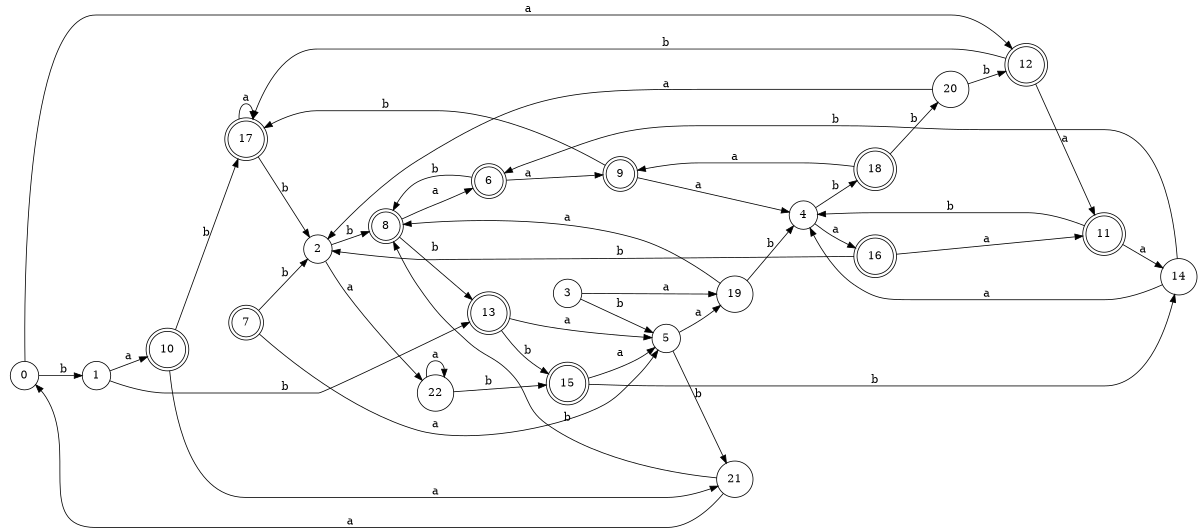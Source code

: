 digraph n19_4 {
__start0 [label="" shape="none"];

rankdir=LR;
size="8,5";

s0 [style="filled", color="black", fillcolor="white" shape="circle", label="0"];
s1 [style="filled", color="black", fillcolor="white" shape="circle", label="1"];
s2 [style="filled", color="black", fillcolor="white" shape="circle", label="2"];
s3 [style="filled", color="black", fillcolor="white" shape="circle", label="3"];
s4 [style="filled", color="black", fillcolor="white" shape="circle", label="4"];
s5 [style="filled", color="black", fillcolor="white" shape="circle", label="5"];
s6 [style="rounded,filled", color="black", fillcolor="white" shape="doublecircle", label="6"];
s7 [style="rounded,filled", color="black", fillcolor="white" shape="doublecircle", label="7"];
s8 [style="rounded,filled", color="black", fillcolor="white" shape="doublecircle", label="8"];
s9 [style="rounded,filled", color="black", fillcolor="white" shape="doublecircle", label="9"];
s10 [style="rounded,filled", color="black", fillcolor="white" shape="doublecircle", label="10"];
s11 [style="rounded,filled", color="black", fillcolor="white" shape="doublecircle", label="11"];
s12 [style="rounded,filled", color="black", fillcolor="white" shape="doublecircle", label="12"];
s13 [style="rounded,filled", color="black", fillcolor="white" shape="doublecircle", label="13"];
s14 [style="filled", color="black", fillcolor="white" shape="circle", label="14"];
s15 [style="rounded,filled", color="black", fillcolor="white" shape="doublecircle", label="15"];
s16 [style="rounded,filled", color="black", fillcolor="white" shape="doublecircle", label="16"];
s17 [style="rounded,filled", color="black", fillcolor="white" shape="doublecircle", label="17"];
s18 [style="rounded,filled", color="black", fillcolor="white" shape="doublecircle", label="18"];
s19 [style="filled", color="black", fillcolor="white" shape="circle", label="19"];
s20 [style="filled", color="black", fillcolor="white" shape="circle", label="20"];
s21 [style="filled", color="black", fillcolor="white" shape="circle", label="21"];
s22 [style="filled", color="black", fillcolor="white" shape="circle", label="22"];
s0 -> s12 [label="a"];
s0 -> s1 [label="b"];
s1 -> s10 [label="a"];
s1 -> s13 [label="b"];
s2 -> s22 [label="a"];
s2 -> s8 [label="b"];
s3 -> s19 [label="a"];
s3 -> s5 [label="b"];
s4 -> s16 [label="a"];
s4 -> s18 [label="b"];
s5 -> s19 [label="a"];
s5 -> s21 [label="b"];
s6 -> s9 [label="a"];
s6 -> s8 [label="b"];
s7 -> s5 [label="a"];
s7 -> s2 [label="b"];
s8 -> s6 [label="a"];
s8 -> s13 [label="b"];
s9 -> s4 [label="a"];
s9 -> s17 [label="b"];
s10 -> s21 [label="a"];
s10 -> s17 [label="b"];
s11 -> s14 [label="a"];
s11 -> s4 [label="b"];
s12 -> s11 [label="a"];
s12 -> s17 [label="b"];
s13 -> s5 [label="a"];
s13 -> s15 [label="b"];
s14 -> s4 [label="a"];
s14 -> s6 [label="b"];
s15 -> s5 [label="a"];
s15 -> s14 [label="b"];
s16 -> s11 [label="a"];
s16 -> s2 [label="b"];
s17 -> s17 [label="a"];
s17 -> s2 [label="b"];
s18 -> s9 [label="a"];
s18 -> s20 [label="b"];
s19 -> s8 [label="a"];
s19 -> s4 [label="b"];
s20 -> s2 [label="a"];
s20 -> s12 [label="b"];
s21 -> s0 [label="a"];
s21 -> s8 [label="b"];
s22 -> s22 [label="a"];
s22 -> s15 [label="b"];

}